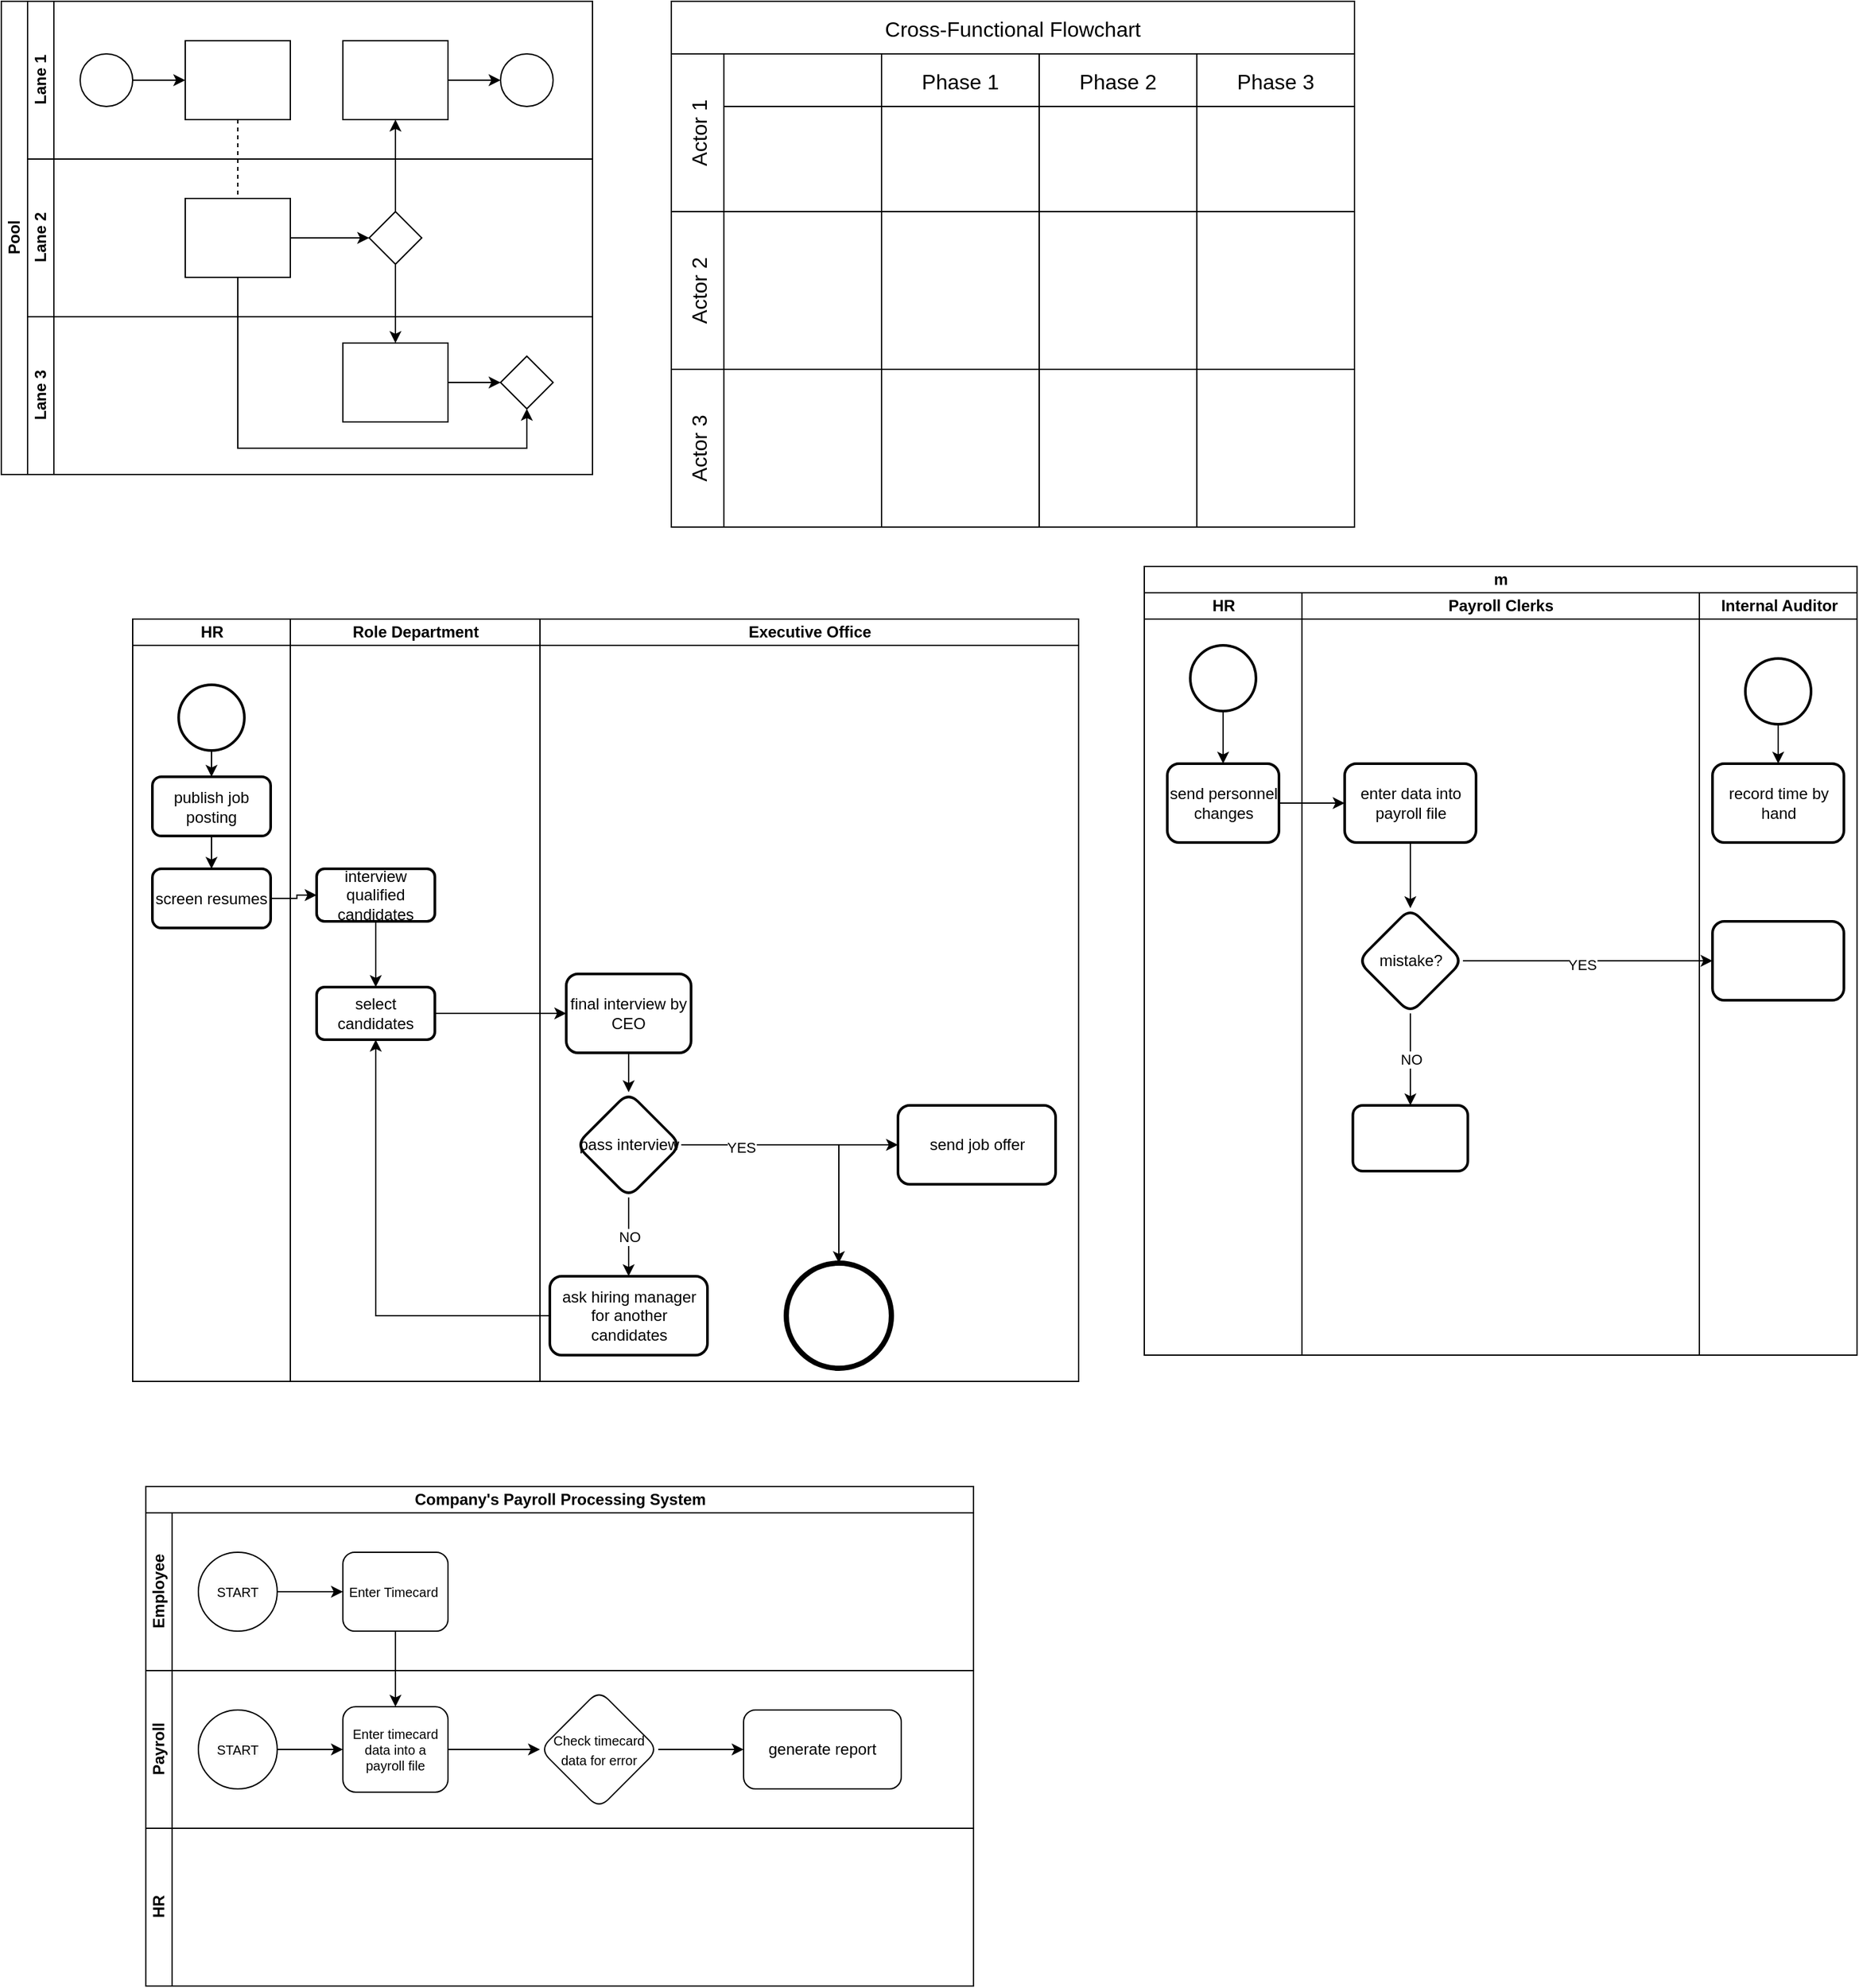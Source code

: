 <mxfile version="24.7.12">
  <diagram id="prtHgNgQTEPvFCAcTncT" name="Page-1">
    <mxGraphModel dx="596" dy="399" grid="1" gridSize="10" guides="1" tooltips="1" connect="1" arrows="1" fold="1" page="1" pageScale="1" pageWidth="827" pageHeight="1169" math="0" shadow="0">
      <root>
        <mxCell id="0" />
        <mxCell id="1" parent="0" />
        <mxCell id="dNxyNK7c78bLwvsdeMH5-19" value="Pool" style="swimlane;html=1;childLayout=stackLayout;resizeParent=1;resizeParentMax=0;horizontal=0;startSize=20;horizontalStack=0;" parent="1" vertex="1">
          <mxGeometry x="120" y="120" width="450" height="360" as="geometry" />
        </mxCell>
        <mxCell id="dNxyNK7c78bLwvsdeMH5-27" value="" style="edgeStyle=orthogonalEdgeStyle;rounded=0;orthogonalLoop=1;jettySize=auto;html=1;dashed=1;endArrow=none;endFill=0;" parent="dNxyNK7c78bLwvsdeMH5-19" source="dNxyNK7c78bLwvsdeMH5-24" target="dNxyNK7c78bLwvsdeMH5-26" edge="1">
          <mxGeometry relative="1" as="geometry" />
        </mxCell>
        <mxCell id="dNxyNK7c78bLwvsdeMH5-31" style="edgeStyle=orthogonalEdgeStyle;rounded=0;orthogonalLoop=1;jettySize=auto;html=1;endArrow=classic;endFill=1;" parent="dNxyNK7c78bLwvsdeMH5-19" source="dNxyNK7c78bLwvsdeMH5-28" target="dNxyNK7c78bLwvsdeMH5-30" edge="1">
          <mxGeometry relative="1" as="geometry" />
        </mxCell>
        <mxCell id="dNxyNK7c78bLwvsdeMH5-35" style="edgeStyle=orthogonalEdgeStyle;rounded=0;orthogonalLoop=1;jettySize=auto;html=1;endArrow=classic;endFill=1;" parent="dNxyNK7c78bLwvsdeMH5-19" source="dNxyNK7c78bLwvsdeMH5-28" target="dNxyNK7c78bLwvsdeMH5-34" edge="1">
          <mxGeometry relative="1" as="geometry" />
        </mxCell>
        <mxCell id="dNxyNK7c78bLwvsdeMH5-38" style="edgeStyle=orthogonalEdgeStyle;rounded=0;orthogonalLoop=1;jettySize=auto;html=1;endArrow=classic;endFill=1;" parent="dNxyNK7c78bLwvsdeMH5-19" source="dNxyNK7c78bLwvsdeMH5-26" target="dNxyNK7c78bLwvsdeMH5-36" edge="1">
          <mxGeometry relative="1" as="geometry">
            <Array as="points">
              <mxPoint x="180" y="340" />
              <mxPoint x="400" y="340" />
            </Array>
          </mxGeometry>
        </mxCell>
        <mxCell id="dNxyNK7c78bLwvsdeMH5-20" value="Lane 1" style="swimlane;html=1;startSize=20;horizontal=0;" parent="dNxyNK7c78bLwvsdeMH5-19" vertex="1">
          <mxGeometry x="20" width="430" height="120" as="geometry" />
        </mxCell>
        <mxCell id="dNxyNK7c78bLwvsdeMH5-25" value="" style="edgeStyle=orthogonalEdgeStyle;rounded=0;orthogonalLoop=1;jettySize=auto;html=1;" parent="dNxyNK7c78bLwvsdeMH5-20" source="dNxyNK7c78bLwvsdeMH5-23" target="dNxyNK7c78bLwvsdeMH5-24" edge="1">
          <mxGeometry relative="1" as="geometry" />
        </mxCell>
        <mxCell id="dNxyNK7c78bLwvsdeMH5-23" value="" style="ellipse;whiteSpace=wrap;html=1;" parent="dNxyNK7c78bLwvsdeMH5-20" vertex="1">
          <mxGeometry x="40" y="40" width="40" height="40" as="geometry" />
        </mxCell>
        <mxCell id="dNxyNK7c78bLwvsdeMH5-24" value="" style="rounded=0;whiteSpace=wrap;html=1;fontFamily=Helvetica;fontSize=12;fontColor=#000000;align=center;" parent="dNxyNK7c78bLwvsdeMH5-20" vertex="1">
          <mxGeometry x="120" y="30" width="80" height="60" as="geometry" />
        </mxCell>
        <mxCell id="dNxyNK7c78bLwvsdeMH5-33" value="" style="edgeStyle=orthogonalEdgeStyle;rounded=0;orthogonalLoop=1;jettySize=auto;html=1;endArrow=classic;endFill=1;" parent="dNxyNK7c78bLwvsdeMH5-20" source="dNxyNK7c78bLwvsdeMH5-30" target="dNxyNK7c78bLwvsdeMH5-32" edge="1">
          <mxGeometry relative="1" as="geometry" />
        </mxCell>
        <mxCell id="dNxyNK7c78bLwvsdeMH5-30" value="" style="rounded=0;whiteSpace=wrap;html=1;fontFamily=Helvetica;fontSize=12;fontColor=#000000;align=center;" parent="dNxyNK7c78bLwvsdeMH5-20" vertex="1">
          <mxGeometry x="240" y="30" width="80" height="60" as="geometry" />
        </mxCell>
        <mxCell id="dNxyNK7c78bLwvsdeMH5-32" value="" style="ellipse;whiteSpace=wrap;html=1;" parent="dNxyNK7c78bLwvsdeMH5-20" vertex="1">
          <mxGeometry x="360" y="40" width="40" height="40" as="geometry" />
        </mxCell>
        <mxCell id="dNxyNK7c78bLwvsdeMH5-21" value="Lane 2" style="swimlane;html=1;startSize=20;horizontal=0;" parent="dNxyNK7c78bLwvsdeMH5-19" vertex="1">
          <mxGeometry x="20" y="120" width="430" height="120" as="geometry" />
        </mxCell>
        <mxCell id="dNxyNK7c78bLwvsdeMH5-29" value="" style="edgeStyle=orthogonalEdgeStyle;rounded=0;orthogonalLoop=1;jettySize=auto;html=1;endArrow=classic;endFill=1;" parent="dNxyNK7c78bLwvsdeMH5-21" source="dNxyNK7c78bLwvsdeMH5-26" target="dNxyNK7c78bLwvsdeMH5-28" edge="1">
          <mxGeometry relative="1" as="geometry" />
        </mxCell>
        <mxCell id="dNxyNK7c78bLwvsdeMH5-26" value="" style="rounded=0;whiteSpace=wrap;html=1;fontFamily=Helvetica;fontSize=12;fontColor=#000000;align=center;" parent="dNxyNK7c78bLwvsdeMH5-21" vertex="1">
          <mxGeometry x="120" y="30" width="80" height="60" as="geometry" />
        </mxCell>
        <mxCell id="dNxyNK7c78bLwvsdeMH5-28" value="" style="rhombus;whiteSpace=wrap;html=1;fontFamily=Helvetica;fontSize=12;fontColor=#000000;align=center;" parent="dNxyNK7c78bLwvsdeMH5-21" vertex="1">
          <mxGeometry x="260" y="40" width="40" height="40" as="geometry" />
        </mxCell>
        <mxCell id="dNxyNK7c78bLwvsdeMH5-22" value="Lane 3" style="swimlane;html=1;startSize=20;horizontal=0;" parent="dNxyNK7c78bLwvsdeMH5-19" vertex="1">
          <mxGeometry x="20" y="240" width="430" height="120" as="geometry" />
        </mxCell>
        <mxCell id="dNxyNK7c78bLwvsdeMH5-37" value="" style="edgeStyle=orthogonalEdgeStyle;rounded=0;orthogonalLoop=1;jettySize=auto;html=1;endArrow=classic;endFill=1;" parent="dNxyNK7c78bLwvsdeMH5-22" source="dNxyNK7c78bLwvsdeMH5-34" target="dNxyNK7c78bLwvsdeMH5-36" edge="1">
          <mxGeometry relative="1" as="geometry" />
        </mxCell>
        <mxCell id="dNxyNK7c78bLwvsdeMH5-34" value="" style="rounded=0;whiteSpace=wrap;html=1;fontFamily=Helvetica;fontSize=12;fontColor=#000000;align=center;" parent="dNxyNK7c78bLwvsdeMH5-22" vertex="1">
          <mxGeometry x="240" y="20" width="80" height="60" as="geometry" />
        </mxCell>
        <mxCell id="dNxyNK7c78bLwvsdeMH5-36" value="" style="rhombus;whiteSpace=wrap;html=1;fontFamily=Helvetica;fontSize=12;fontColor=#000000;align=center;" parent="dNxyNK7c78bLwvsdeMH5-22" vertex="1">
          <mxGeometry x="360" y="30" width="40" height="40" as="geometry" />
        </mxCell>
        <mxCell id="EUHGNb7Q2XYIIlBr3aWw-1" value="Cross-Functional Flowchart" style="shape=table;childLayout=tableLayout;startSize=40;collapsible=0;recursiveResize=0;expand=0;fontSize=16;" vertex="1" parent="1">
          <mxGeometry x="630" y="120" width="520" height="400" as="geometry" />
        </mxCell>
        <mxCell id="EUHGNb7Q2XYIIlBr3aWw-2" value="Actor 1" style="shape=tableRow;horizontal=0;swimlaneHead=0;swimlaneBody=0;top=0;left=0;strokeColor=inherit;bottom=0;right=0;dropTarget=0;fontStyle=0;fillColor=none;points=[[0,0.5],[1,0.5]];portConstraint=eastwest;startSize=40;collapsible=0;recursiveResize=0;expand=0;fontSize=16;" vertex="1" parent="EUHGNb7Q2XYIIlBr3aWw-1">
          <mxGeometry y="40" width="520" height="120" as="geometry" />
        </mxCell>
        <mxCell id="EUHGNb7Q2XYIIlBr3aWw-14" style="swimlane;swimlaneHead=0;swimlaneBody=0;fontStyle=0;strokeColor=inherit;connectable=0;fillColor=none;startSize=40;collapsible=0;recursiveResize=0;expand=0;fontSize=16;" vertex="1" parent="EUHGNb7Q2XYIIlBr3aWw-2">
          <mxGeometry x="40" width="120" height="120" as="geometry">
            <mxRectangle width="120" height="120" as="alternateBounds" />
          </mxGeometry>
        </mxCell>
        <mxCell id="EUHGNb7Q2XYIIlBr3aWw-3" value="Phase 1" style="swimlane;swimlaneHead=0;swimlaneBody=0;fontStyle=0;strokeColor=inherit;connectable=0;fillColor=none;startSize=40;collapsible=0;recursiveResize=0;expand=0;fontSize=16;" vertex="1" parent="EUHGNb7Q2XYIIlBr3aWw-2">
          <mxGeometry x="160" width="120" height="120" as="geometry">
            <mxRectangle width="120" height="120" as="alternateBounds" />
          </mxGeometry>
        </mxCell>
        <mxCell id="EUHGNb7Q2XYIIlBr3aWw-4" value="Phase 2" style="swimlane;swimlaneHead=0;swimlaneBody=0;fontStyle=0;strokeColor=inherit;connectable=0;fillColor=none;startSize=40;collapsible=0;recursiveResize=0;expand=0;fontSize=16;" vertex="1" parent="EUHGNb7Q2XYIIlBr3aWw-2">
          <mxGeometry x="280" width="120" height="120" as="geometry">
            <mxRectangle width="120" height="120" as="alternateBounds" />
          </mxGeometry>
        </mxCell>
        <mxCell id="EUHGNb7Q2XYIIlBr3aWw-5" value="Phase 3" style="swimlane;swimlaneHead=0;swimlaneBody=0;fontStyle=0;strokeColor=inherit;connectable=0;fillColor=none;startSize=40;collapsible=0;recursiveResize=0;expand=0;fontSize=16;" vertex="1" parent="EUHGNb7Q2XYIIlBr3aWw-2">
          <mxGeometry x="400" width="120" height="120" as="geometry">
            <mxRectangle width="120" height="120" as="alternateBounds" />
          </mxGeometry>
        </mxCell>
        <mxCell id="EUHGNb7Q2XYIIlBr3aWw-6" value="Actor 2" style="shape=tableRow;horizontal=0;swimlaneHead=0;swimlaneBody=0;top=0;left=0;strokeColor=inherit;bottom=0;right=0;dropTarget=0;fontStyle=0;fillColor=none;points=[[0,0.5],[1,0.5]];portConstraint=eastwest;startSize=40;collapsible=0;recursiveResize=0;expand=0;fontSize=16;" vertex="1" parent="EUHGNb7Q2XYIIlBr3aWw-1">
          <mxGeometry y="160" width="520" height="120" as="geometry" />
        </mxCell>
        <mxCell id="EUHGNb7Q2XYIIlBr3aWw-15" style="swimlane;swimlaneHead=0;swimlaneBody=0;fontStyle=0;connectable=0;strokeColor=inherit;fillColor=none;startSize=0;collapsible=0;recursiveResize=0;expand=0;fontSize=16;" vertex="1" parent="EUHGNb7Q2XYIIlBr3aWw-6">
          <mxGeometry x="40" width="120" height="120" as="geometry">
            <mxRectangle width="120" height="120" as="alternateBounds" />
          </mxGeometry>
        </mxCell>
        <mxCell id="EUHGNb7Q2XYIIlBr3aWw-7" value="" style="swimlane;swimlaneHead=0;swimlaneBody=0;fontStyle=0;connectable=0;strokeColor=inherit;fillColor=none;startSize=0;collapsible=0;recursiveResize=0;expand=0;fontSize=16;" vertex="1" parent="EUHGNb7Q2XYIIlBr3aWw-6">
          <mxGeometry x="160" width="120" height="120" as="geometry">
            <mxRectangle width="120" height="120" as="alternateBounds" />
          </mxGeometry>
        </mxCell>
        <mxCell id="EUHGNb7Q2XYIIlBr3aWw-8" value="" style="swimlane;swimlaneHead=0;swimlaneBody=0;fontStyle=0;connectable=0;strokeColor=inherit;fillColor=none;startSize=0;collapsible=0;recursiveResize=0;expand=0;fontSize=16;" vertex="1" parent="EUHGNb7Q2XYIIlBr3aWw-6">
          <mxGeometry x="280" width="120" height="120" as="geometry">
            <mxRectangle width="120" height="120" as="alternateBounds" />
          </mxGeometry>
        </mxCell>
        <mxCell id="EUHGNb7Q2XYIIlBr3aWw-9" value="" style="swimlane;swimlaneHead=0;swimlaneBody=0;fontStyle=0;connectable=0;strokeColor=inherit;fillColor=none;startSize=0;collapsible=0;recursiveResize=0;expand=0;fontSize=16;" vertex="1" parent="EUHGNb7Q2XYIIlBr3aWw-6">
          <mxGeometry x="400" width="120" height="120" as="geometry">
            <mxRectangle width="120" height="120" as="alternateBounds" />
          </mxGeometry>
        </mxCell>
        <mxCell id="EUHGNb7Q2XYIIlBr3aWw-10" value="Actor 3" style="shape=tableRow;horizontal=0;swimlaneHead=0;swimlaneBody=0;top=0;left=0;strokeColor=inherit;bottom=0;right=0;dropTarget=0;fontStyle=0;fillColor=none;points=[[0,0.5],[1,0.5]];portConstraint=eastwest;startSize=40;collapsible=0;recursiveResize=0;expand=0;fontSize=16;" vertex="1" parent="EUHGNb7Q2XYIIlBr3aWw-1">
          <mxGeometry y="280" width="520" height="120" as="geometry" />
        </mxCell>
        <mxCell id="EUHGNb7Q2XYIIlBr3aWw-16" style="swimlane;swimlaneHead=0;swimlaneBody=0;fontStyle=0;connectable=0;strokeColor=inherit;fillColor=none;startSize=0;collapsible=0;recursiveResize=0;expand=0;fontSize=16;" vertex="1" parent="EUHGNb7Q2XYIIlBr3aWw-10">
          <mxGeometry x="40" width="120" height="120" as="geometry">
            <mxRectangle width="120" height="120" as="alternateBounds" />
          </mxGeometry>
        </mxCell>
        <mxCell id="EUHGNb7Q2XYIIlBr3aWw-11" value="" style="swimlane;swimlaneHead=0;swimlaneBody=0;fontStyle=0;connectable=0;strokeColor=inherit;fillColor=none;startSize=0;collapsible=0;recursiveResize=0;expand=0;fontSize=16;" vertex="1" parent="EUHGNb7Q2XYIIlBr3aWw-10">
          <mxGeometry x="160" width="120" height="120" as="geometry">
            <mxRectangle width="120" height="120" as="alternateBounds" />
          </mxGeometry>
        </mxCell>
        <mxCell id="EUHGNb7Q2XYIIlBr3aWw-12" value="" style="swimlane;swimlaneHead=0;swimlaneBody=0;fontStyle=0;connectable=0;strokeColor=inherit;fillColor=none;startSize=0;collapsible=0;recursiveResize=0;expand=0;fontSize=16;" vertex="1" parent="EUHGNb7Q2XYIIlBr3aWw-10">
          <mxGeometry x="280" width="120" height="120" as="geometry">
            <mxRectangle width="120" height="120" as="alternateBounds" />
          </mxGeometry>
        </mxCell>
        <mxCell id="EUHGNb7Q2XYIIlBr3aWw-13" value="" style="swimlane;swimlaneHead=0;swimlaneBody=0;fontStyle=0;connectable=0;strokeColor=inherit;fillColor=none;startSize=0;collapsible=0;recursiveResize=0;expand=0;fontSize=16;" vertex="1" parent="EUHGNb7Q2XYIIlBr3aWw-10">
          <mxGeometry x="400" width="120" height="120" as="geometry">
            <mxRectangle width="120" height="120" as="alternateBounds" />
          </mxGeometry>
        </mxCell>
        <mxCell id="EUHGNb7Q2XYIIlBr3aWw-46" value="" style="edgeStyle=orthogonalEdgeStyle;rounded=0;orthogonalLoop=1;jettySize=auto;html=1;" edge="1" parent="1" source="EUHGNb7Q2XYIIlBr3aWw-39" target="EUHGNb7Q2XYIIlBr3aWw-45">
          <mxGeometry relative="1" as="geometry" />
        </mxCell>
        <mxCell id="EUHGNb7Q2XYIIlBr3aWw-39" value="send job offer" style="rounded=1;whiteSpace=wrap;html=1;strokeWidth=2;" vertex="1" parent="1">
          <mxGeometry x="802.5" y="960" width="120" height="60" as="geometry" />
        </mxCell>
        <mxCell id="EUHGNb7Q2XYIIlBr3aWw-40" value="" style="edgeStyle=orthogonalEdgeStyle;rounded=0;orthogonalLoop=1;jettySize=auto;html=1;" edge="1" parent="1" source="EUHGNb7Q2XYIIlBr3aWw-36" target="EUHGNb7Q2XYIIlBr3aWw-39">
          <mxGeometry relative="1" as="geometry" />
        </mxCell>
        <mxCell id="EUHGNb7Q2XYIIlBr3aWw-48" value="YES" style="edgeLabel;html=1;align=center;verticalAlign=middle;resizable=0;points=[];" vertex="1" connectable="0" parent="EUHGNb7Q2XYIIlBr3aWw-40">
          <mxGeometry x="-0.45" y="-2" relative="1" as="geometry">
            <mxPoint as="offset" />
          </mxGeometry>
        </mxCell>
        <mxCell id="EUHGNb7Q2XYIIlBr3aWw-23" value="Role Department" style="swimlane;startSize=20;html=1;align=center;" vertex="1" parent="1">
          <mxGeometry x="340" y="590" width="190" height="580" as="geometry" />
        </mxCell>
        <mxCell id="EUHGNb7Q2XYIIlBr3aWw-33" value="" style="edgeStyle=orthogonalEdgeStyle;rounded=0;orthogonalLoop=1;jettySize=auto;html=1;" edge="1" parent="EUHGNb7Q2XYIIlBr3aWw-23" source="EUHGNb7Q2XYIIlBr3aWw-30" target="EUHGNb7Q2XYIIlBr3aWw-32">
          <mxGeometry relative="1" as="geometry" />
        </mxCell>
        <mxCell id="EUHGNb7Q2XYIIlBr3aWw-30" value="interview qualified candidates" style="rounded=1;whiteSpace=wrap;html=1;strokeWidth=2;" vertex="1" parent="EUHGNb7Q2XYIIlBr3aWw-23">
          <mxGeometry x="20" y="190" width="90" height="40" as="geometry" />
        </mxCell>
        <mxCell id="EUHGNb7Q2XYIIlBr3aWw-32" value="select candidates" style="rounded=1;whiteSpace=wrap;html=1;strokeWidth=2;" vertex="1" parent="EUHGNb7Q2XYIIlBr3aWw-23">
          <mxGeometry x="20" y="280" width="90" height="40" as="geometry" />
        </mxCell>
        <mxCell id="EUHGNb7Q2XYIIlBr3aWw-31" value="" style="edgeStyle=orthogonalEdgeStyle;rounded=0;orthogonalLoop=1;jettySize=auto;html=1;" edge="1" parent="1" source="EUHGNb7Q2XYIIlBr3aWw-28" target="EUHGNb7Q2XYIIlBr3aWw-30">
          <mxGeometry relative="1" as="geometry" />
        </mxCell>
        <mxCell id="EUHGNb7Q2XYIIlBr3aWw-22" value="HR" style="swimlane;startSize=20;html=1;" vertex="1" parent="1">
          <mxGeometry x="220" y="590" width="120" height="580" as="geometry" />
        </mxCell>
        <mxCell id="EUHGNb7Q2XYIIlBr3aWw-27" value="" style="edgeStyle=orthogonalEdgeStyle;rounded=0;orthogonalLoop=1;jettySize=auto;html=1;" edge="1" parent="EUHGNb7Q2XYIIlBr3aWw-22" source="EUHGNb7Q2XYIIlBr3aWw-25" target="EUHGNb7Q2XYIIlBr3aWw-26">
          <mxGeometry relative="1" as="geometry" />
        </mxCell>
        <mxCell id="EUHGNb7Q2XYIIlBr3aWw-25" value="" style="strokeWidth=2;html=1;shape=mxgraph.flowchart.start_2;whiteSpace=wrap;" vertex="1" parent="EUHGNb7Q2XYIIlBr3aWw-22">
          <mxGeometry x="35" y="50" width="50" height="50" as="geometry" />
        </mxCell>
        <mxCell id="EUHGNb7Q2XYIIlBr3aWw-29" value="" style="edgeStyle=orthogonalEdgeStyle;rounded=0;orthogonalLoop=1;jettySize=auto;html=1;" edge="1" parent="EUHGNb7Q2XYIIlBr3aWw-22" source="EUHGNb7Q2XYIIlBr3aWw-26" target="EUHGNb7Q2XYIIlBr3aWw-28">
          <mxGeometry relative="1" as="geometry" />
        </mxCell>
        <mxCell id="EUHGNb7Q2XYIIlBr3aWw-26" value="publish job posting" style="rounded=1;whiteSpace=wrap;html=1;strokeWidth=2;" vertex="1" parent="EUHGNb7Q2XYIIlBr3aWw-22">
          <mxGeometry x="15" y="120" width="90" height="45" as="geometry" />
        </mxCell>
        <mxCell id="EUHGNb7Q2XYIIlBr3aWw-28" value="screen resumes" style="rounded=1;whiteSpace=wrap;html=1;strokeWidth=2;" vertex="1" parent="EUHGNb7Q2XYIIlBr3aWw-22">
          <mxGeometry x="15" y="190" width="90" height="45" as="geometry" />
        </mxCell>
        <mxCell id="EUHGNb7Q2XYIIlBr3aWw-24" value="Executive Office" style="swimlane;startSize=20;html=1;" vertex="1" parent="1">
          <mxGeometry x="530" y="590" width="410" height="580" as="geometry" />
        </mxCell>
        <mxCell id="EUHGNb7Q2XYIIlBr3aWw-37" value="" style="edgeStyle=orthogonalEdgeStyle;rounded=0;orthogonalLoop=1;jettySize=auto;html=1;" edge="1" parent="EUHGNb7Q2XYIIlBr3aWw-24" source="EUHGNb7Q2XYIIlBr3aWw-34" target="EUHGNb7Q2XYIIlBr3aWw-36">
          <mxGeometry relative="1" as="geometry" />
        </mxCell>
        <mxCell id="EUHGNb7Q2XYIIlBr3aWw-34" value="final interview by CEO" style="rounded=1;whiteSpace=wrap;html=1;strokeWidth=2;" vertex="1" parent="EUHGNb7Q2XYIIlBr3aWw-24">
          <mxGeometry x="20" y="270" width="95" height="60" as="geometry" />
        </mxCell>
        <mxCell id="EUHGNb7Q2XYIIlBr3aWw-36" value="pass interview" style="rhombus;whiteSpace=wrap;html=1;rounded=1;strokeWidth=2;" vertex="1" parent="EUHGNb7Q2XYIIlBr3aWw-24">
          <mxGeometry x="27.5" y="360" width="80" height="80" as="geometry" />
        </mxCell>
        <mxCell id="EUHGNb7Q2XYIIlBr3aWw-45" value="" style="ellipse;whiteSpace=wrap;html=1;rounded=1;strokeWidth=4;" vertex="1" parent="EUHGNb7Q2XYIIlBr3aWw-24">
          <mxGeometry x="187.5" y="490" width="80" height="80" as="geometry" />
        </mxCell>
        <mxCell id="EUHGNb7Q2XYIIlBr3aWw-43" value="ask hiring manager for another candidates" style="whiteSpace=wrap;html=1;rounded=1;strokeWidth=2;" vertex="1" parent="EUHGNb7Q2XYIIlBr3aWw-24">
          <mxGeometry x="7.5" y="500" width="120" height="60" as="geometry" />
        </mxCell>
        <mxCell id="EUHGNb7Q2XYIIlBr3aWw-44" value="NO" style="edgeStyle=orthogonalEdgeStyle;rounded=0;orthogonalLoop=1;jettySize=auto;html=1;" edge="1" parent="EUHGNb7Q2XYIIlBr3aWw-24" source="EUHGNb7Q2XYIIlBr3aWw-36" target="EUHGNb7Q2XYIIlBr3aWw-43">
          <mxGeometry relative="1" as="geometry" />
        </mxCell>
        <mxCell id="EUHGNb7Q2XYIIlBr3aWw-35" value="" style="edgeStyle=orthogonalEdgeStyle;rounded=0;orthogonalLoop=1;jettySize=auto;html=1;" edge="1" parent="1" source="EUHGNb7Q2XYIIlBr3aWw-32" target="EUHGNb7Q2XYIIlBr3aWw-34">
          <mxGeometry relative="1" as="geometry" />
        </mxCell>
        <mxCell id="EUHGNb7Q2XYIIlBr3aWw-47" style="edgeStyle=orthogonalEdgeStyle;rounded=0;orthogonalLoop=1;jettySize=auto;html=1;exitX=0;exitY=0.5;exitDx=0;exitDy=0;entryX=0.5;entryY=1;entryDx=0;entryDy=0;" edge="1" parent="1" source="EUHGNb7Q2XYIIlBr3aWw-43" target="EUHGNb7Q2XYIIlBr3aWw-32">
          <mxGeometry relative="1" as="geometry" />
        </mxCell>
        <mxCell id="EUHGNb7Q2XYIIlBr3aWw-53" value="m" style="swimlane;childLayout=stackLayout;resizeParent=1;resizeParentMax=0;startSize=20;html=1;" vertex="1" parent="1">
          <mxGeometry x="990" y="550" width="542.5" height="600" as="geometry" />
        </mxCell>
        <mxCell id="EUHGNb7Q2XYIIlBr3aWw-54" value="HR" style="swimlane;startSize=20;html=1;" vertex="1" parent="EUHGNb7Q2XYIIlBr3aWw-53">
          <mxGeometry y="20" width="120" height="580" as="geometry" />
        </mxCell>
        <mxCell id="EUHGNb7Q2XYIIlBr3aWw-59" value="" style="edgeStyle=orthogonalEdgeStyle;rounded=0;orthogonalLoop=1;jettySize=auto;html=1;" edge="1" parent="EUHGNb7Q2XYIIlBr3aWw-54" source="EUHGNb7Q2XYIIlBr3aWw-57" target="EUHGNb7Q2XYIIlBr3aWw-58">
          <mxGeometry relative="1" as="geometry" />
        </mxCell>
        <mxCell id="EUHGNb7Q2XYIIlBr3aWw-57" value="" style="strokeWidth=2;html=1;shape=mxgraph.flowchart.start_2;whiteSpace=wrap;" vertex="1" parent="EUHGNb7Q2XYIIlBr3aWw-54">
          <mxGeometry x="35" y="40" width="50" height="50" as="geometry" />
        </mxCell>
        <mxCell id="EUHGNb7Q2XYIIlBr3aWw-58" value="send personnel changes" style="rounded=1;whiteSpace=wrap;html=1;strokeWidth=2;" vertex="1" parent="EUHGNb7Q2XYIIlBr3aWw-54">
          <mxGeometry x="17.5" y="130" width="85" height="60" as="geometry" />
        </mxCell>
        <mxCell id="EUHGNb7Q2XYIIlBr3aWw-55" value="Payroll Clerks" style="swimlane;startSize=20;html=1;" vertex="1" parent="EUHGNb7Q2XYIIlBr3aWw-53">
          <mxGeometry x="120" y="20" width="302.5" height="580" as="geometry" />
        </mxCell>
        <mxCell id="EUHGNb7Q2XYIIlBr3aWw-68" value="" style="edgeStyle=orthogonalEdgeStyle;rounded=0;orthogonalLoop=1;jettySize=auto;html=1;" edge="1" parent="EUHGNb7Q2XYIIlBr3aWw-55" source="EUHGNb7Q2XYIIlBr3aWw-60" target="EUHGNb7Q2XYIIlBr3aWw-67">
          <mxGeometry relative="1" as="geometry" />
        </mxCell>
        <mxCell id="EUHGNb7Q2XYIIlBr3aWw-60" value="enter data into payroll file" style="rounded=1;whiteSpace=wrap;html=1;strokeWidth=2;" vertex="1" parent="EUHGNb7Q2XYIIlBr3aWw-55">
          <mxGeometry x="32.5" y="130" width="100" height="60" as="geometry" />
        </mxCell>
        <mxCell id="EUHGNb7Q2XYIIlBr3aWw-76" value="NO" style="edgeStyle=orthogonalEdgeStyle;rounded=0;orthogonalLoop=1;jettySize=auto;html=1;" edge="1" parent="EUHGNb7Q2XYIIlBr3aWw-55" source="EUHGNb7Q2XYIIlBr3aWw-67" target="EUHGNb7Q2XYIIlBr3aWw-75">
          <mxGeometry relative="1" as="geometry" />
        </mxCell>
        <mxCell id="EUHGNb7Q2XYIIlBr3aWw-67" value="mistake?" style="rhombus;whiteSpace=wrap;html=1;rounded=1;strokeWidth=2;" vertex="1" parent="EUHGNb7Q2XYIIlBr3aWw-55">
          <mxGeometry x="42.5" y="240" width="80" height="80" as="geometry" />
        </mxCell>
        <mxCell id="EUHGNb7Q2XYIIlBr3aWw-75" value="" style="whiteSpace=wrap;html=1;rounded=1;strokeWidth=2;" vertex="1" parent="EUHGNb7Q2XYIIlBr3aWw-55">
          <mxGeometry x="38.75" y="390" width="87.5" height="50" as="geometry" />
        </mxCell>
        <mxCell id="EUHGNb7Q2XYIIlBr3aWw-56" value="Internal Auditor" style="swimlane;startSize=20;html=1;" vertex="1" parent="EUHGNb7Q2XYIIlBr3aWw-53">
          <mxGeometry x="422.5" y="20" width="120" height="580" as="geometry" />
        </mxCell>
        <mxCell id="EUHGNb7Q2XYIIlBr3aWw-69" value="" style="rounded=1;whiteSpace=wrap;html=1;strokeWidth=2;" vertex="1" parent="EUHGNb7Q2XYIIlBr3aWw-56">
          <mxGeometry x="10" y="250" width="100" height="60" as="geometry" />
        </mxCell>
        <mxCell id="EUHGNb7Q2XYIIlBr3aWw-74" value="" style="edgeStyle=orthogonalEdgeStyle;rounded=0;orthogonalLoop=1;jettySize=auto;html=1;" edge="1" parent="EUHGNb7Q2XYIIlBr3aWw-56" source="EUHGNb7Q2XYIIlBr3aWw-72" target="EUHGNb7Q2XYIIlBr3aWw-73">
          <mxGeometry relative="1" as="geometry" />
        </mxCell>
        <mxCell id="EUHGNb7Q2XYIIlBr3aWw-72" value="" style="strokeWidth=2;html=1;shape=mxgraph.flowchart.start_2;whiteSpace=wrap;" vertex="1" parent="EUHGNb7Q2XYIIlBr3aWw-56">
          <mxGeometry x="35" y="50" width="50" height="50" as="geometry" />
        </mxCell>
        <mxCell id="EUHGNb7Q2XYIIlBr3aWw-73" value="record time by hand" style="rounded=1;whiteSpace=wrap;html=1;strokeWidth=2;" vertex="1" parent="EUHGNb7Q2XYIIlBr3aWw-56">
          <mxGeometry x="10" y="130" width="100" height="60" as="geometry" />
        </mxCell>
        <mxCell id="EUHGNb7Q2XYIIlBr3aWw-61" value="" style="edgeStyle=orthogonalEdgeStyle;rounded=0;orthogonalLoop=1;jettySize=auto;html=1;" edge="1" parent="EUHGNb7Q2XYIIlBr3aWw-53" source="EUHGNb7Q2XYIIlBr3aWw-58" target="EUHGNb7Q2XYIIlBr3aWw-60">
          <mxGeometry relative="1" as="geometry" />
        </mxCell>
        <mxCell id="EUHGNb7Q2XYIIlBr3aWw-70" value="" style="edgeStyle=orthogonalEdgeStyle;rounded=0;orthogonalLoop=1;jettySize=auto;html=1;" edge="1" parent="EUHGNb7Q2XYIIlBr3aWw-53" source="EUHGNb7Q2XYIIlBr3aWw-67" target="EUHGNb7Q2XYIIlBr3aWw-69">
          <mxGeometry relative="1" as="geometry" />
        </mxCell>
        <mxCell id="EUHGNb7Q2XYIIlBr3aWw-71" value="YES" style="edgeLabel;html=1;align=center;verticalAlign=middle;resizable=0;points=[];" vertex="1" connectable="0" parent="EUHGNb7Q2XYIIlBr3aWw-70">
          <mxGeometry x="-0.053" y="-3" relative="1" as="geometry">
            <mxPoint as="offset" />
          </mxGeometry>
        </mxCell>
        <mxCell id="EUHGNb7Q2XYIIlBr3aWw-77" value="Company&#39;s Payroll Processing System" style="swimlane;childLayout=stackLayout;resizeParent=1;resizeParentMax=0;horizontal=1;startSize=20;horizontalStack=0;html=1;" vertex="1" parent="1">
          <mxGeometry x="230" y="1250" width="630" height="380" as="geometry" />
        </mxCell>
        <mxCell id="EUHGNb7Q2XYIIlBr3aWw-78" value="Employee" style="swimlane;startSize=20;horizontal=0;html=1;" vertex="1" parent="EUHGNb7Q2XYIIlBr3aWw-77">
          <mxGeometry y="20" width="630" height="120" as="geometry" />
        </mxCell>
        <mxCell id="EUHGNb7Q2XYIIlBr3aWw-85" value="" style="edgeStyle=orthogonalEdgeStyle;rounded=0;orthogonalLoop=1;jettySize=auto;html=1;" edge="1" parent="EUHGNb7Q2XYIIlBr3aWw-78" source="EUHGNb7Q2XYIIlBr3aWw-83" target="EUHGNb7Q2XYIIlBr3aWw-84">
          <mxGeometry relative="1" as="geometry" />
        </mxCell>
        <mxCell id="EUHGNb7Q2XYIIlBr3aWw-83" value="&lt;span style=&quot;color: rgb(0, 0, 0); font-family: Helvetica; font-size: 10px; font-style: normal; font-variant-ligatures: normal; font-variant-caps: normal; font-weight: 400; letter-spacing: normal; orphans: 2; text-align: center; text-indent: 0px; text-transform: none; widows: 2; word-spacing: 0px; -webkit-text-stroke-width: 0px; white-space: nowrap; background-color: rgb(251, 251, 251); text-decoration-thickness: initial; text-decoration-style: initial; text-decoration-color: initial; float: none; display: inline !important;&quot;&gt;START&lt;/span&gt;" style="verticalLabelPosition=middle;verticalAlign=middle;html=1;shape=mxgraph.flowchart.on-page_reference;whiteSpace=wrap;labelPosition=center;align=center;fontSize=10;" vertex="1" parent="EUHGNb7Q2XYIIlBr3aWw-78">
          <mxGeometry x="40" y="30" width="60" height="60" as="geometry" />
        </mxCell>
        <mxCell id="EUHGNb7Q2XYIIlBr3aWw-84" value="Enter Timecard&amp;nbsp;" style="rounded=1;whiteSpace=wrap;html=1;fontSize=10;" vertex="1" parent="EUHGNb7Q2XYIIlBr3aWw-78">
          <mxGeometry x="150" y="30" width="80" height="60" as="geometry" />
        </mxCell>
        <mxCell id="EUHGNb7Q2XYIIlBr3aWw-79" value="Payroll" style="swimlane;startSize=20;horizontal=0;html=1;" vertex="1" parent="EUHGNb7Q2XYIIlBr3aWw-77">
          <mxGeometry y="140" width="630" height="120" as="geometry" />
        </mxCell>
        <mxCell id="EUHGNb7Q2XYIIlBr3aWw-88" value="" style="edgeStyle=orthogonalEdgeStyle;rounded=0;orthogonalLoop=1;jettySize=auto;html=1;" edge="1" parent="EUHGNb7Q2XYIIlBr3aWw-79" source="EUHGNb7Q2XYIIlBr3aWw-86" target="EUHGNb7Q2XYIIlBr3aWw-87">
          <mxGeometry relative="1" as="geometry" />
        </mxCell>
        <mxCell id="EUHGNb7Q2XYIIlBr3aWw-86" value="&lt;span style=&quot;color: rgb(0, 0, 0); font-family: Helvetica; font-size: 10px; font-style: normal; font-variant-ligatures: normal; font-variant-caps: normal; font-weight: 400; letter-spacing: normal; orphans: 2; text-align: center; text-indent: 0px; text-transform: none; widows: 2; word-spacing: 0px; -webkit-text-stroke-width: 0px; white-space: nowrap; background-color: rgb(251, 251, 251); text-decoration-thickness: initial; text-decoration-style: initial; text-decoration-color: initial; float: none; display: inline !important;&quot;&gt;START&lt;/span&gt;" style="verticalLabelPosition=middle;verticalAlign=middle;html=1;shape=mxgraph.flowchart.on-page_reference;whiteSpace=wrap;labelPosition=center;align=center;fontSize=10;" vertex="1" parent="EUHGNb7Q2XYIIlBr3aWw-79">
          <mxGeometry x="40" y="30" width="60" height="60" as="geometry" />
        </mxCell>
        <mxCell id="EUHGNb7Q2XYIIlBr3aWw-91" value="" style="edgeStyle=orthogonalEdgeStyle;rounded=0;orthogonalLoop=1;jettySize=auto;html=1;" edge="1" parent="EUHGNb7Q2XYIIlBr3aWw-79" source="EUHGNb7Q2XYIIlBr3aWw-87" target="EUHGNb7Q2XYIIlBr3aWw-90">
          <mxGeometry relative="1" as="geometry" />
        </mxCell>
        <mxCell id="EUHGNb7Q2XYIIlBr3aWw-87" value="Enter timecard data into a payroll file" style="rounded=1;whiteSpace=wrap;html=1;fontSize=10;" vertex="1" parent="EUHGNb7Q2XYIIlBr3aWw-79">
          <mxGeometry x="150" y="27.5" width="80" height="65" as="geometry" />
        </mxCell>
        <mxCell id="EUHGNb7Q2XYIIlBr3aWw-94" value="" style="edgeStyle=orthogonalEdgeStyle;rounded=0;orthogonalLoop=1;jettySize=auto;html=1;" edge="1" parent="EUHGNb7Q2XYIIlBr3aWw-79" source="EUHGNb7Q2XYIIlBr3aWw-90" target="EUHGNb7Q2XYIIlBr3aWw-93">
          <mxGeometry relative="1" as="geometry" />
        </mxCell>
        <mxCell id="EUHGNb7Q2XYIIlBr3aWw-90" value="&lt;font style=&quot;font-size: 10px;&quot;&gt;Check timecard data for error&lt;/font&gt;" style="rhombus;whiteSpace=wrap;html=1;rounded=1;" vertex="1" parent="EUHGNb7Q2XYIIlBr3aWw-79">
          <mxGeometry x="300" y="15" width="90" height="90" as="geometry" />
        </mxCell>
        <mxCell id="EUHGNb7Q2XYIIlBr3aWw-93" value="generate report" style="whiteSpace=wrap;html=1;rounded=1;" vertex="1" parent="EUHGNb7Q2XYIIlBr3aWw-79">
          <mxGeometry x="455" y="30" width="120" height="60" as="geometry" />
        </mxCell>
        <mxCell id="EUHGNb7Q2XYIIlBr3aWw-80" value="HR" style="swimlane;startSize=20;horizontal=0;html=1;" vertex="1" parent="EUHGNb7Q2XYIIlBr3aWw-77">
          <mxGeometry y="260" width="630" height="120" as="geometry" />
        </mxCell>
        <mxCell id="EUHGNb7Q2XYIIlBr3aWw-89" value="" style="edgeStyle=orthogonalEdgeStyle;rounded=0;orthogonalLoop=1;jettySize=auto;html=1;" edge="1" parent="EUHGNb7Q2XYIIlBr3aWw-77" source="EUHGNb7Q2XYIIlBr3aWw-84" target="EUHGNb7Q2XYIIlBr3aWw-87">
          <mxGeometry relative="1" as="geometry" />
        </mxCell>
      </root>
    </mxGraphModel>
  </diagram>
</mxfile>
